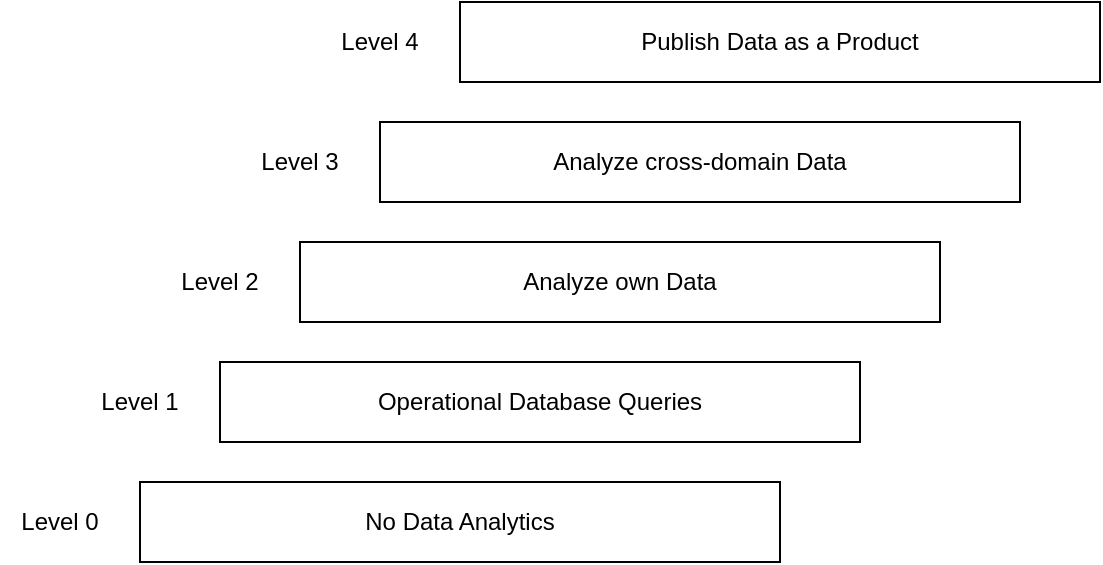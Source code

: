 <mxfile version="15.5.4" type="embed" pages="2"><diagram id="27UEhvcbevQ5RNf_Fo5W" name="Status Quo"><mxGraphModel dx="980" dy="683" grid="1" gridSize="10" guides="1" tooltips="1" connect="1" arrows="1" fold="1" page="1" pageScale="1" pageWidth="827" pageHeight="1169" math="0" shadow="0"><root><mxCell id="0"/><mxCell id="1" parent="0"/><mxCell id="15" value="No Data Analytics" style="rounded=0;whiteSpace=wrap;html=1;" parent="1" vertex="1"><mxGeometry x="120" y="380" width="320" height="40" as="geometry"/></mxCell><mxCell id="16" value="Operational Database Queries" style="rounded=0;whiteSpace=wrap;html=1;" parent="1" vertex="1"><mxGeometry x="160" y="320" width="320" height="40" as="geometry"/></mxCell><mxCell id="17" value="Analyze own Data" style="rounded=0;whiteSpace=wrap;html=1;" parent="1" vertex="1"><mxGeometry x="200" y="260" width="320" height="40" as="geometry"/></mxCell><mxCell id="18" value="Analyze cross-domain Data" style="rounded=0;whiteSpace=wrap;html=1;" parent="1" vertex="1"><mxGeometry x="240" y="200" width="320" height="40" as="geometry"/></mxCell><mxCell id="19" value="Publish Data as a Product" style="rounded=0;whiteSpace=wrap;html=1;" parent="1" vertex="1"><mxGeometry x="280" y="140" width="320" height="40" as="geometry"/></mxCell><mxCell id="20" value="Level 4" style="text;html=1;strokeColor=none;fillColor=none;align=center;verticalAlign=middle;whiteSpace=wrap;rounded=0;" parent="1" vertex="1"><mxGeometry x="210" y="145" width="60" height="30" as="geometry"/></mxCell><mxCell id="21" value="Level 3" style="text;html=1;strokeColor=none;fillColor=none;align=center;verticalAlign=middle;whiteSpace=wrap;rounded=0;" parent="1" vertex="1"><mxGeometry x="170" y="205" width="60" height="30" as="geometry"/></mxCell><mxCell id="22" value="Level 2" style="text;html=1;strokeColor=none;fillColor=none;align=center;verticalAlign=middle;whiteSpace=wrap;rounded=0;" parent="1" vertex="1"><mxGeometry x="130" y="265" width="60" height="30" as="geometry"/></mxCell><mxCell id="23" value="Level 1" style="text;html=1;strokeColor=none;fillColor=none;align=center;verticalAlign=middle;whiteSpace=wrap;rounded=0;" parent="1" vertex="1"><mxGeometry x="90" y="325" width="60" height="30" as="geometry"/></mxCell><mxCell id="24" value="Level 0" style="text;html=1;strokeColor=none;fillColor=none;align=center;verticalAlign=middle;whiteSpace=wrap;rounded=0;" parent="1" vertex="1"><mxGeometry x="50" y="385" width="60" height="30" as="geometry"/></mxCell></root></mxGraphModel></diagram><diagram id="F44mslXG7EauhRFhVprv" name="Page-2"><mxGraphModel dx="1382" dy="683" grid="1" gridSize="10" guides="1" tooltips="1" connect="1" arrows="1" fold="1" page="1" pageScale="1" pageWidth="850" pageHeight="1100" math="0" shadow="0"><root><mxCell id="AAQ9BwyIkS6VjVYWZHyZ-0"/><mxCell id="AAQ9BwyIkS6VjVYWZHyZ-1" parent="AAQ9BwyIkS6VjVYWZHyZ-0"/><mxCell id="AAQ9BwyIkS6VjVYWZHyZ-2" value="" style="edgeStyle=orthogonalEdgeStyle;rounded=0;orthogonalLoop=1;jettySize=auto;html=1;" edge="1" parent="AAQ9BwyIkS6VjVYWZHyZ-1" source="AAQ9BwyIkS6VjVYWZHyZ-4" target="AAQ9BwyIkS6VjVYWZHyZ-7"><mxGeometry relative="1" as="geometry"/></mxCell><mxCell id="AAQ9BwyIkS6VjVYWZHyZ-3" value="shapes" style="edgeLabel;html=1;align=center;verticalAlign=middle;resizable=0;points=[];" vertex="1" connectable="0" parent="AAQ9BwyIkS6VjVYWZHyZ-2"><mxGeometry x="0.267" y="-4" relative="1" as="geometry"><mxPoint x="-13" y="-4" as="offset"/></mxGeometry></mxCell><mxCell id="AAQ9BwyIkS6VjVYWZHyZ-4" value="STRATEGY" style="rounded=0;whiteSpace=wrap;html=1;" vertex="1" parent="AAQ9BwyIkS6VjVYWZHyZ-1"><mxGeometry x="49" y="240" width="120" height="60" as="geometry"/></mxCell><mxCell id="AAQ9BwyIkS6VjVYWZHyZ-5" value="" style="edgeStyle=orthogonalEdgeStyle;rounded=0;orthogonalLoop=1;jettySize=auto;html=1;" edge="1" parent="AAQ9BwyIkS6VjVYWZHyZ-1" source="AAQ9BwyIkS6VjVYWZHyZ-7" target="AAQ9BwyIkS6VjVYWZHyZ-10"><mxGeometry relative="1" as="geometry"/></mxCell><mxCell id="AAQ9BwyIkS6VjVYWZHyZ-6" value="build" style="edgeLabel;html=1;align=center;verticalAlign=middle;resizable=0;points=[];" vertex="1" connectable="0" parent="AAQ9BwyIkS6VjVYWZHyZ-5"><mxGeometry x="-0.275" relative="1" as="geometry"><mxPoint x="5" as="offset"/></mxGeometry></mxCell><mxCell id="AAQ9BwyIkS6VjVYWZHyZ-7" value="ORGANIZATION" style="rounded=0;whiteSpace=wrap;html=1;" vertex="1" parent="AAQ9BwyIkS6VjVYWZHyZ-1"><mxGeometry x="259" y="240" width="120" height="60" as="geometry"/></mxCell><mxCell id="AAQ9BwyIkS6VjVYWZHyZ-8" value="" style="edgeStyle=orthogonalEdgeStyle;rounded=0;orthogonalLoop=1;jettySize=auto;html=1;" edge="1" parent="AAQ9BwyIkS6VjVYWZHyZ-1" source="AAQ9BwyIkS6VjVYWZHyZ-10" target="AAQ9BwyIkS6VjVYWZHyZ-11"><mxGeometry relative="1" as="geometry"/></mxCell><mxCell id="AAQ9BwyIkS6VjVYWZHyZ-9" value="generate" style="edgeLabel;html=1;align=center;verticalAlign=middle;resizable=0;points=[];" vertex="1" connectable="0" parent="AAQ9BwyIkS6VjVYWZHyZ-8"><mxGeometry x="-0.1" y="-2" relative="1" as="geometry"><mxPoint x="4" y="-2" as="offset"/></mxGeometry></mxCell><mxCell id="AAQ9BwyIkS6VjVYWZHyZ-10" value="SOFTWARE" style="rounded=0;whiteSpace=wrap;html=1;" vertex="1" parent="AAQ9BwyIkS6VjVYWZHyZ-1"><mxGeometry x="459" y="240" width="120" height="60" as="geometry"/></mxCell><mxCell id="AAQ9BwyIkS6VjVYWZHyZ-11" value="DATA" style="rounded=0;whiteSpace=wrap;html=1;" vertex="1" parent="AAQ9BwyIkS6VjVYWZHyZ-1"><mxGeometry x="659" y="240" width="120" height="60" as="geometry"/></mxCell><mxCell id="AAQ9BwyIkS6VjVYWZHyZ-12" value="&lt;meta charset=&quot;utf-8&quot;&gt;&lt;span style=&quot;color: rgb(240, 240, 240); font-family: helvetica; font-size: 12px; font-style: normal; font-weight: 400; letter-spacing: normal; text-indent: 0px; text-transform: none; word-spacing: 0px; background-color: rgb(42, 42, 42); display: inline; float: none;&quot;&gt;Strategic&lt;/span&gt;&lt;br style=&quot;color: rgb(240, 240, 240); font-family: helvetica; font-size: 12px; font-style: normal; font-weight: 400; letter-spacing: normal; text-indent: 0px; text-transform: none; word-spacing: 0px; background-color: rgb(42, 42, 42);&quot;&gt;&lt;span style=&quot;color: rgb(240, 240, 240); font-family: helvetica; font-size: 12px; font-style: normal; font-weight: 400; letter-spacing: normal; text-indent: 0px; text-transform: none; word-spacing: 0px; background-color: rgb(42, 42, 42); display: inline; float: none;&quot;&gt;Domain-driven Design&lt;/span&gt;" style="text;whiteSpace=wrap;html=1;align=center;" vertex="1" parent="AAQ9BwyIkS6VjVYWZHyZ-1"><mxGeometry x="44" y="310" width="130" height="40" as="geometry"/></mxCell><mxCell id="AAQ9BwyIkS6VjVYWZHyZ-13" value="&lt;meta charset=&quot;utf-8&quot;&gt;&lt;span style=&quot;color: rgb(240, 240, 240); font-family: helvetica; font-size: 12px; font-style: normal; font-weight: 400; letter-spacing: normal; text-indent: 0px; text-transform: none; word-spacing: 0px; background-color: rgb(42, 42, 42); display: inline; float: none;&quot;&gt;Autonomous&lt;/span&gt;&lt;br style=&quot;color: rgb(240, 240, 240); font-family: helvetica; font-size: 12px; font-style: normal; font-weight: 400; letter-spacing: normal; text-indent: 0px; text-transform: none; word-spacing: 0px; background-color: rgb(42, 42, 42);&quot;&gt;&lt;span style=&quot;color: rgb(240, 240, 240); font-family: helvetica; font-size: 12px; font-style: normal; font-weight: 400; letter-spacing: normal; text-indent: 0px; text-transform: none; word-spacing: 0px; background-color: rgb(42, 42, 42); display: inline; float: none;&quot;&gt;Domain Teams&lt;/span&gt;" style="text;whiteSpace=wrap;html=1;align=center;" vertex="1" parent="AAQ9BwyIkS6VjVYWZHyZ-1"><mxGeometry x="259" y="310" width="121" height="40" as="geometry"/></mxCell><mxCell id="AAQ9BwyIkS6VjVYWZHyZ-14" value="&lt;meta charset=&quot;utf-8&quot;&gt;&lt;span style=&quot;color: rgb(240, 240, 240); font-family: helvetica; font-size: 12px; font-style: normal; font-weight: 400; letter-spacing: normal; text-indent: 0px; text-transform: none; word-spacing: 0px; background-color: rgb(42, 42, 42); display: inline; float: none;&quot;&gt;Self-contained Systems /&lt;/span&gt;&lt;br style=&quot;color: rgb(240, 240, 240); font-family: helvetica; font-size: 12px; font-style: normal; font-weight: 400; letter-spacing: normal; text-indent: 0px; text-transform: none; word-spacing: 0px; background-color: rgb(42, 42, 42);&quot;&gt;&lt;span style=&quot;color: rgb(240, 240, 240); font-family: helvetica; font-size: 12px; font-style: normal; font-weight: 400; letter-spacing: normal; text-indent: 0px; text-transform: none; word-spacing: 0px; background-color: rgb(42, 42, 42); display: inline; float: none;&quot;&gt;Microservices&lt;/span&gt;" style="text;whiteSpace=wrap;html=1;align=center;" vertex="1" parent="AAQ9BwyIkS6VjVYWZHyZ-1"><mxGeometry x="440" y="310" width="160" height="40" as="geometry"/></mxCell><mxCell id="AAQ9BwyIkS6VjVYWZHyZ-15" value="&lt;meta charset=&quot;utf-8&quot;&gt;&lt;span style=&quot;color: rgb(240, 240, 240); font-family: helvetica; font-size: 12px; font-style: normal; font-weight: 400; letter-spacing: normal; text-indent: 0px; text-transform: none; word-spacing: 0px; background-color: rgb(42, 42, 42); display: inline; float: none;&quot;&gt;Data Mesh&lt;/span&gt;" style="text;whiteSpace=wrap;html=1;align=center;" vertex="1" parent="AAQ9BwyIkS6VjVYWZHyZ-1"><mxGeometry x="660" y="315" width="120" height="30" as="geometry"/></mxCell></root></mxGraphModel></diagram></mxfile>